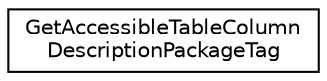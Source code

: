 digraph "类继承关系图"
{
 // LATEX_PDF_SIZE
  edge [fontname="Helvetica",fontsize="10",labelfontname="Helvetica",labelfontsize="10"];
  node [fontname="Helvetica",fontsize="10",shape=record];
  rankdir="LR";
  Node0 [label="GetAccessibleTableColumn\lDescriptionPackageTag",height=0.2,width=0.4,color="black", fillcolor="white", style="filled",URL="$struct_get_accessible_table_column_description_package_tag.html",tooltip=" "];
}
